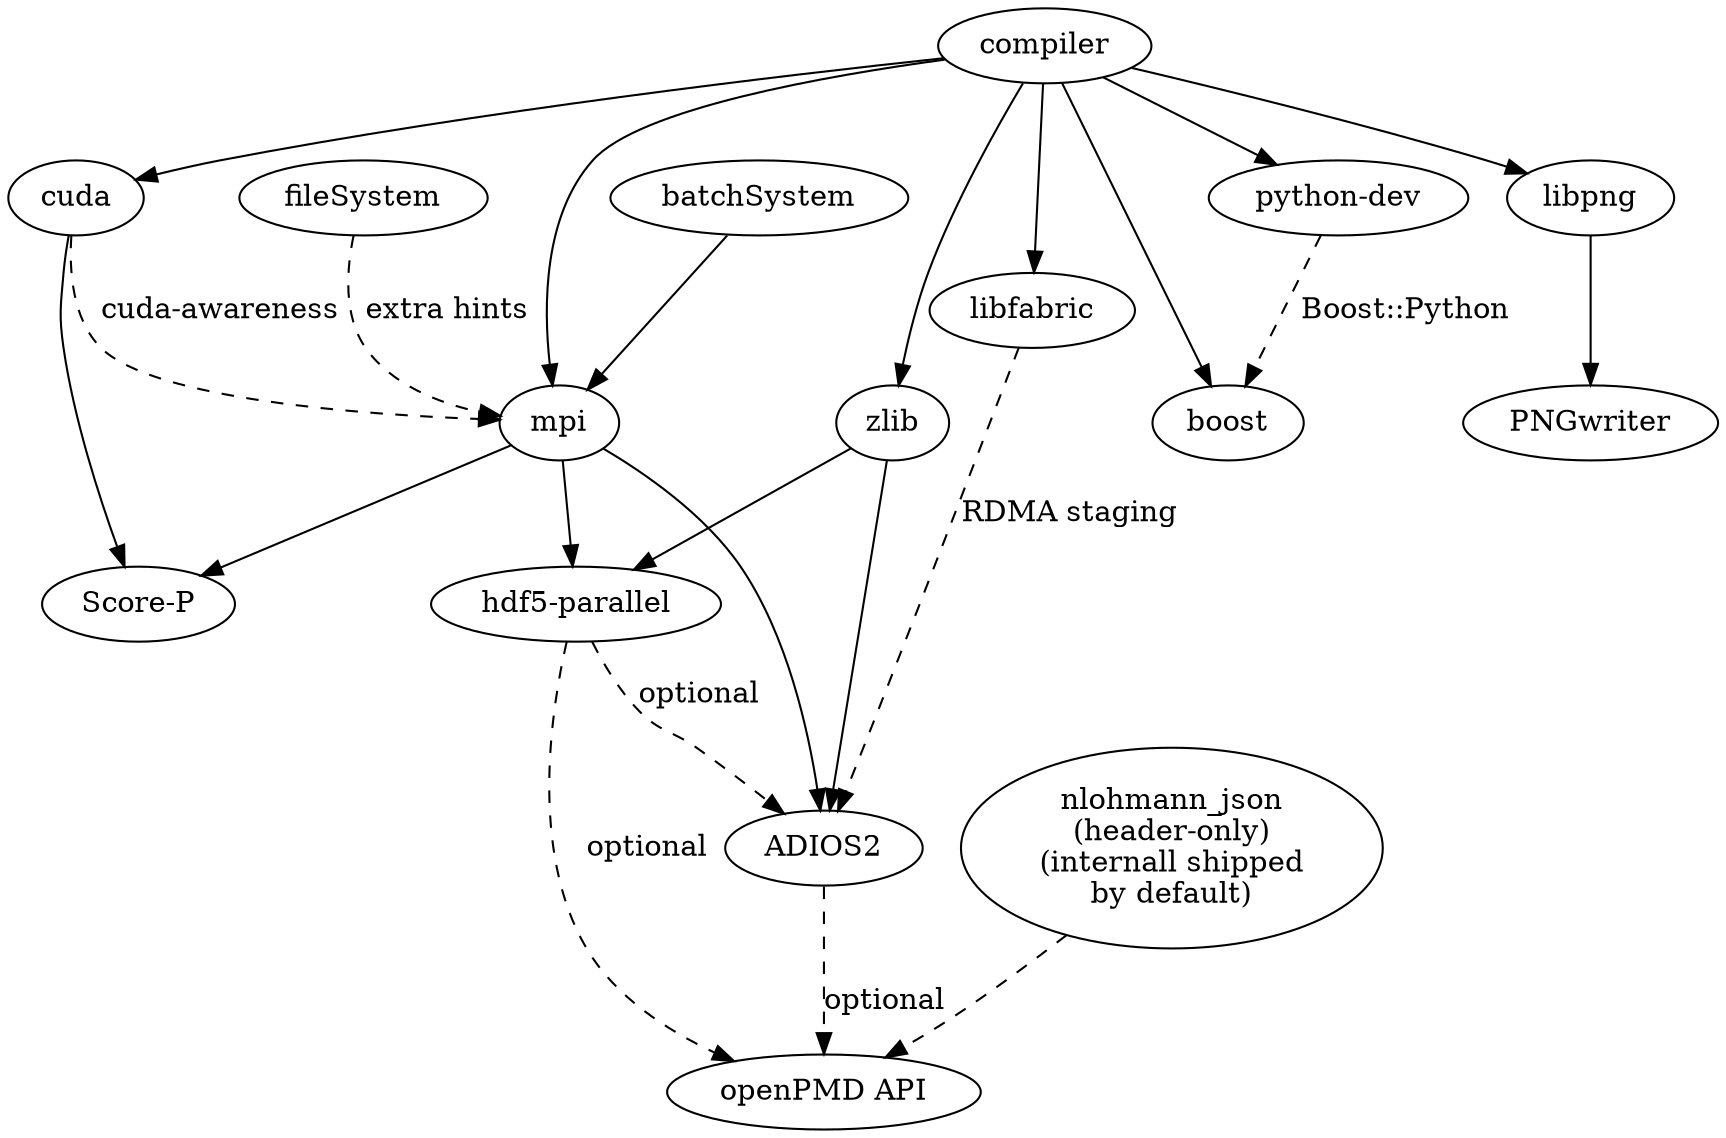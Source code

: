 /* Generate the output
 *
 * Debian: apt-get install libgraph-easy-perl
 * Command:
 *   graph-easy --input=libraryDependencies.dot --boxart > libraryDependencies.md
 *   graph-easy --input=libraryDependencies.dot --as_ascii > libraryDependencies.txt
 *   graph-easy --input=libraryDependencies.dot --svg > libraryDependencies.svg
 *   graph-easy --input=libraryDependencies.dot --png
 */

digraph PIConGPU {
    compiler -> cuda;
    compiler -> mpi;
    compiler -> boost;
    compiler -> python;
    compiler -> zlib;
    compiler -> libpng;

    cuda -> mpi [style=dashed label="cuda-awareness"];
    batchSystem -> mpi;
    fileSystem -> mpi [style=dashed label="extra hints"];

    python [label="python-dev"];
    python -> boost [style=dashed label="Boost::Python"];

    hdf5 [label="hdf5-parallel"];
    mpi -> hdf5;
    zlib -> hdf5;

    adios2 [label="ADIOS2"];
    mpi -> adios2;
    zlib -> adios2;
    hdf5 -> adios2 [style=dashed label="optional"];
    compiler -> libfabric;
    libfabric -> adios2[style=dashed label="RDMA staging"];

    openpmd [label="openPMD API"];
    adios2 -> openpmd [style=dashed label="optional"];
    hdf5 -> openpmd [style=dashed label="optional"];
    nlohmann_json [label="nlohmann_json\n(header-only)\n(internall shipped\nby default)"];
    nlohmann_json -> openpmd[style="dashed"]

    libpng -> PNGwriter;

    trace [label="Score-P"];
    mpi -> trace;
    cuda -> trace;
}

